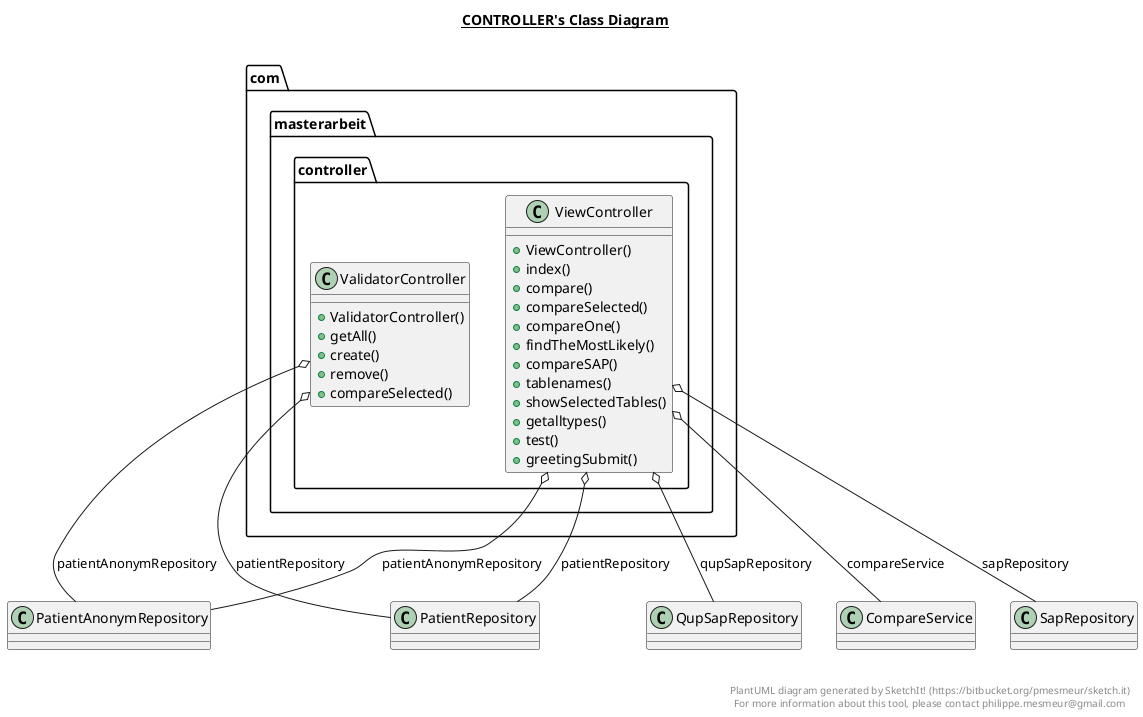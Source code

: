 @startuml

title __CONTROLLER's Class Diagram__\n

  package com.masterarbeit {
    package com.masterarbeit.controller {
      class ValidatorController {
          + ValidatorController()
          + getAll()
          + create()
          + remove()
          + compareSelected()
      }
    }
  }
  

  package com.masterarbeit {
    package com.masterarbeit.controller {
      class ViewController {
          + ViewController()
          + index()
          + compare()
          + compareSelected()
          + compareOne()
          + findTheMostLikely()
          + compareSAP()
          + tablenames()
          + showSelectedTables()
          + getalltypes()
          + test()
          + greetingSubmit()
      }
    }
  }
  

  ValidatorController o-- PatientRepository : patientRepository
  ValidatorController o-- PatientAnonymRepository : patientAnonymRepository
  ViewController o-- PatientRepository : patientRepository
  ViewController o-- PatientAnonymRepository : patientAnonymRepository
  ViewController o-- SapRepository : sapRepository
  ViewController o-- QupSapRepository : qupSapRepository
  ViewController o-- CompareService : compareService


right footer


PlantUML diagram generated by SketchIt! (https://bitbucket.org/pmesmeur/sketch.it)
For more information about this tool, please contact philippe.mesmeur@gmail.com
endfooter

@enduml
